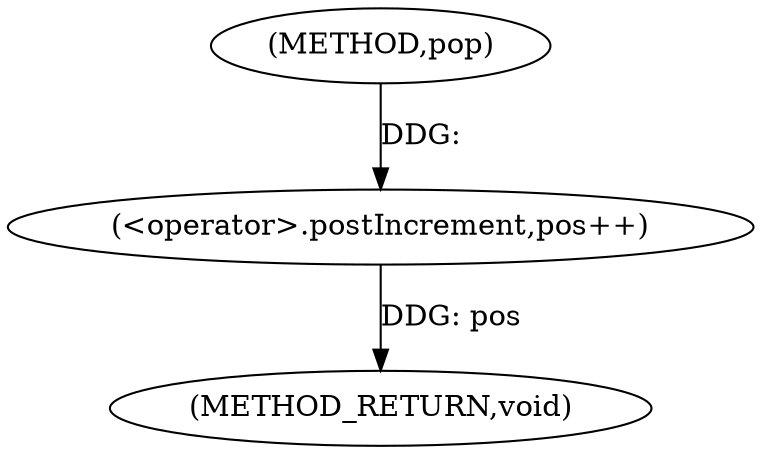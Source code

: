 digraph "pop" {  
"1004277" [label = "(METHOD,pop)" ]
"1004281" [label = "(METHOD_RETURN,void)" ]
"1004279" [label = "(<operator>.postIncrement,pos++)" ]
  "1004279" -> "1004281"  [ label = "DDG: pos"] 
  "1004277" -> "1004279"  [ label = "DDG: "] 
}
